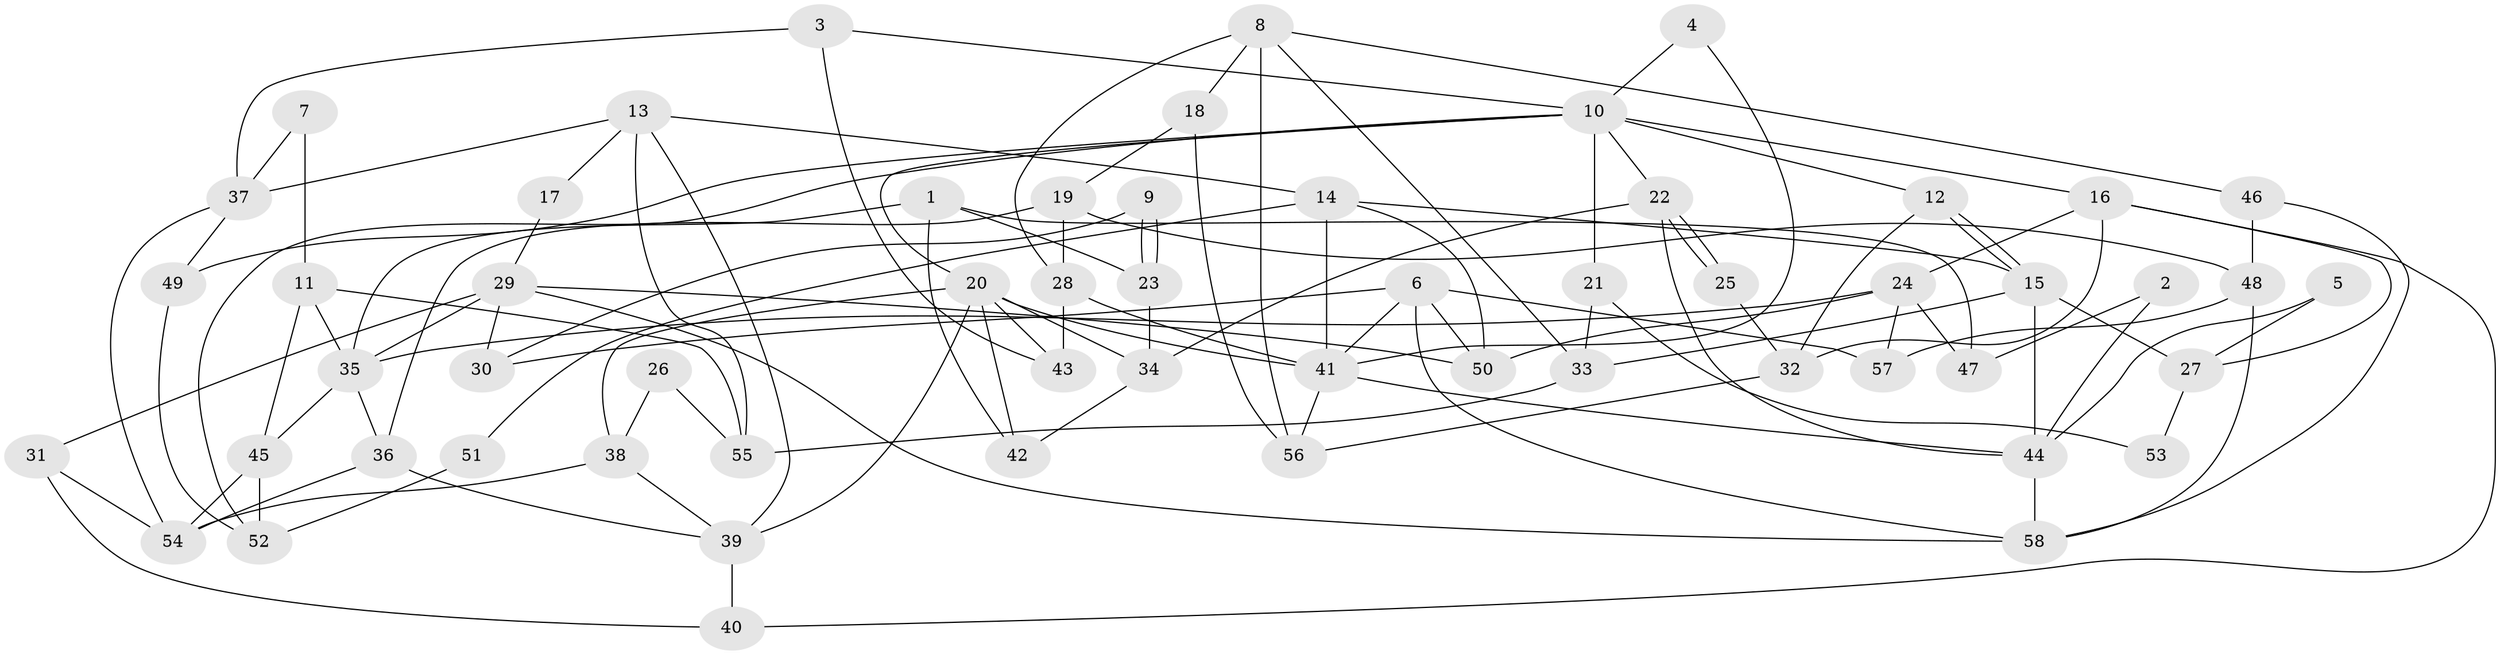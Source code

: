 // Generated by graph-tools (version 1.1) at 2025/11/02/27/25 16:11:20]
// undirected, 58 vertices, 116 edges
graph export_dot {
graph [start="1"]
  node [color=gray90,style=filled];
  1;
  2;
  3;
  4;
  5;
  6;
  7;
  8;
  9;
  10;
  11;
  12;
  13;
  14;
  15;
  16;
  17;
  18;
  19;
  20;
  21;
  22;
  23;
  24;
  25;
  26;
  27;
  28;
  29;
  30;
  31;
  32;
  33;
  34;
  35;
  36;
  37;
  38;
  39;
  40;
  41;
  42;
  43;
  44;
  45;
  46;
  47;
  48;
  49;
  50;
  51;
  52;
  53;
  54;
  55;
  56;
  57;
  58;
  1 -- 35;
  1 -- 23;
  1 -- 42;
  1 -- 47;
  2 -- 44;
  2 -- 47;
  3 -- 10;
  3 -- 37;
  3 -- 43;
  4 -- 41;
  4 -- 10;
  5 -- 44;
  5 -- 27;
  6 -- 41;
  6 -- 57;
  6 -- 30;
  6 -- 50;
  6 -- 58;
  7 -- 37;
  7 -- 11;
  8 -- 18;
  8 -- 28;
  8 -- 33;
  8 -- 46;
  8 -- 56;
  9 -- 30;
  9 -- 23;
  9 -- 23;
  10 -- 22;
  10 -- 16;
  10 -- 12;
  10 -- 20;
  10 -- 21;
  10 -- 49;
  10 -- 52;
  11 -- 45;
  11 -- 35;
  11 -- 55;
  12 -- 15;
  12 -- 15;
  12 -- 32;
  13 -- 37;
  13 -- 55;
  13 -- 14;
  13 -- 17;
  13 -- 39;
  14 -- 41;
  14 -- 15;
  14 -- 50;
  14 -- 51;
  15 -- 27;
  15 -- 33;
  15 -- 44;
  16 -- 24;
  16 -- 32;
  16 -- 27;
  16 -- 40;
  17 -- 29;
  18 -- 19;
  18 -- 56;
  19 -- 36;
  19 -- 48;
  19 -- 28;
  20 -- 34;
  20 -- 38;
  20 -- 39;
  20 -- 41;
  20 -- 42;
  20 -- 43;
  21 -- 33;
  21 -- 53;
  22 -- 25;
  22 -- 25;
  22 -- 44;
  22 -- 34;
  23 -- 34;
  24 -- 50;
  24 -- 35;
  24 -- 47;
  24 -- 57;
  25 -- 32;
  26 -- 38;
  26 -- 55;
  27 -- 53;
  28 -- 43;
  28 -- 41;
  29 -- 58;
  29 -- 50;
  29 -- 30;
  29 -- 31;
  29 -- 35;
  31 -- 40;
  31 -- 54;
  32 -- 56;
  33 -- 55;
  34 -- 42;
  35 -- 36;
  35 -- 45;
  36 -- 54;
  36 -- 39;
  37 -- 49;
  37 -- 54;
  38 -- 39;
  38 -- 54;
  39 -- 40;
  41 -- 44;
  41 -- 56;
  44 -- 58;
  45 -- 54;
  45 -- 52;
  46 -- 58;
  46 -- 48;
  48 -- 58;
  48 -- 57;
  49 -- 52;
  51 -- 52;
}
